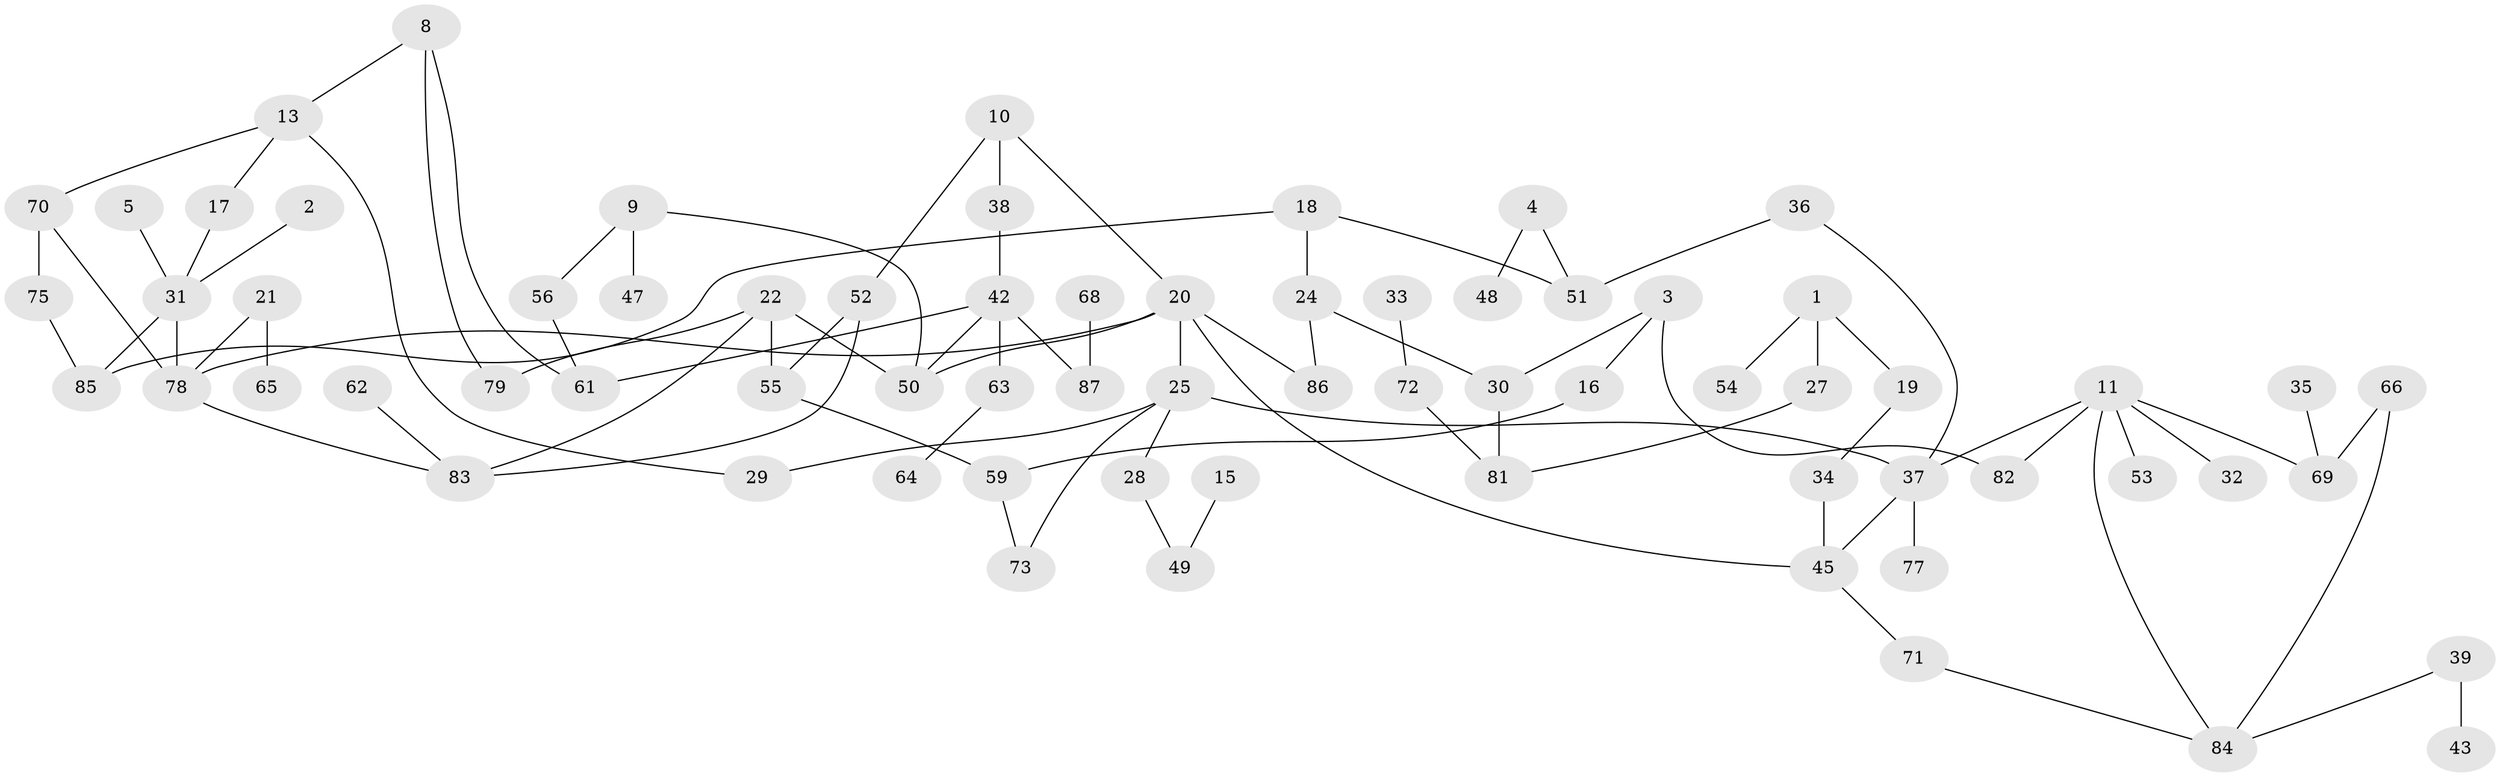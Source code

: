 // original degree distribution, {3: 0.18699186991869918, 2: 0.2926829268292683, 1: 0.22764227642276422, 0: 0.13821138211382114, 4: 0.08943089430894309, 5: 0.056910569105691054, 6: 0.008130081300813009}
// Generated by graph-tools (version 1.1) at 2025/47/03/04/25 22:47:59]
// undirected, 70 vertices, 88 edges
graph export_dot {
  node [color=gray90,style=filled];
  1;
  2;
  3;
  4;
  5;
  8;
  9;
  10;
  11;
  13;
  15;
  16;
  17;
  18;
  19;
  20;
  21;
  22;
  24;
  25;
  27;
  28;
  29;
  30;
  31;
  32;
  33;
  34;
  35;
  36;
  37;
  38;
  39;
  42;
  43;
  45;
  47;
  48;
  49;
  50;
  51;
  52;
  53;
  54;
  55;
  56;
  59;
  61;
  62;
  63;
  64;
  65;
  66;
  68;
  69;
  70;
  71;
  72;
  73;
  75;
  77;
  78;
  79;
  81;
  82;
  83;
  84;
  85;
  86;
  87;
  1 -- 19 [weight=1.0];
  1 -- 27 [weight=1.0];
  1 -- 54 [weight=1.0];
  2 -- 31 [weight=1.0];
  3 -- 16 [weight=1.0];
  3 -- 30 [weight=1.0];
  3 -- 82 [weight=1.0];
  4 -- 48 [weight=1.0];
  4 -- 51 [weight=1.0];
  5 -- 31 [weight=1.0];
  8 -- 13 [weight=1.0];
  8 -- 61 [weight=1.0];
  8 -- 79 [weight=1.0];
  9 -- 47 [weight=1.0];
  9 -- 50 [weight=1.0];
  9 -- 56 [weight=1.0];
  10 -- 20 [weight=1.0];
  10 -- 38 [weight=1.0];
  10 -- 52 [weight=1.0];
  11 -- 32 [weight=1.0];
  11 -- 37 [weight=1.0];
  11 -- 53 [weight=1.0];
  11 -- 69 [weight=1.0];
  11 -- 82 [weight=1.0];
  11 -- 84 [weight=1.0];
  13 -- 17 [weight=1.0];
  13 -- 29 [weight=1.0];
  13 -- 70 [weight=1.0];
  15 -- 49 [weight=1.0];
  16 -- 59 [weight=1.0];
  17 -- 31 [weight=1.0];
  18 -- 24 [weight=1.0];
  18 -- 51 [weight=1.0];
  18 -- 85 [weight=1.0];
  19 -- 34 [weight=2.0];
  20 -- 25 [weight=1.0];
  20 -- 45 [weight=1.0];
  20 -- 50 [weight=1.0];
  20 -- 78 [weight=1.0];
  20 -- 86 [weight=1.0];
  21 -- 65 [weight=1.0];
  21 -- 78 [weight=1.0];
  22 -- 50 [weight=1.0];
  22 -- 55 [weight=1.0];
  22 -- 79 [weight=1.0];
  22 -- 83 [weight=1.0];
  24 -- 30 [weight=1.0];
  24 -- 86 [weight=1.0];
  25 -- 28 [weight=1.0];
  25 -- 29 [weight=1.0];
  25 -- 37 [weight=1.0];
  25 -- 73 [weight=1.0];
  27 -- 81 [weight=1.0];
  28 -- 49 [weight=1.0];
  30 -- 81 [weight=1.0];
  31 -- 78 [weight=1.0];
  31 -- 85 [weight=1.0];
  33 -- 72 [weight=1.0];
  34 -- 45 [weight=1.0];
  35 -- 69 [weight=1.0];
  36 -- 37 [weight=1.0];
  36 -- 51 [weight=1.0];
  37 -- 45 [weight=1.0];
  37 -- 77 [weight=1.0];
  38 -- 42 [weight=1.0];
  39 -- 43 [weight=1.0];
  39 -- 84 [weight=1.0];
  42 -- 50 [weight=1.0];
  42 -- 61 [weight=1.0];
  42 -- 63 [weight=1.0];
  42 -- 87 [weight=1.0];
  45 -- 71 [weight=1.0];
  52 -- 55 [weight=1.0];
  52 -- 83 [weight=1.0];
  55 -- 59 [weight=1.0];
  56 -- 61 [weight=1.0];
  59 -- 73 [weight=1.0];
  62 -- 83 [weight=1.0];
  63 -- 64 [weight=1.0];
  66 -- 69 [weight=1.0];
  66 -- 84 [weight=1.0];
  68 -- 87 [weight=1.0];
  70 -- 75 [weight=1.0];
  70 -- 78 [weight=1.0];
  71 -- 84 [weight=1.0];
  72 -- 81 [weight=1.0];
  75 -- 85 [weight=1.0];
  78 -- 83 [weight=1.0];
}
